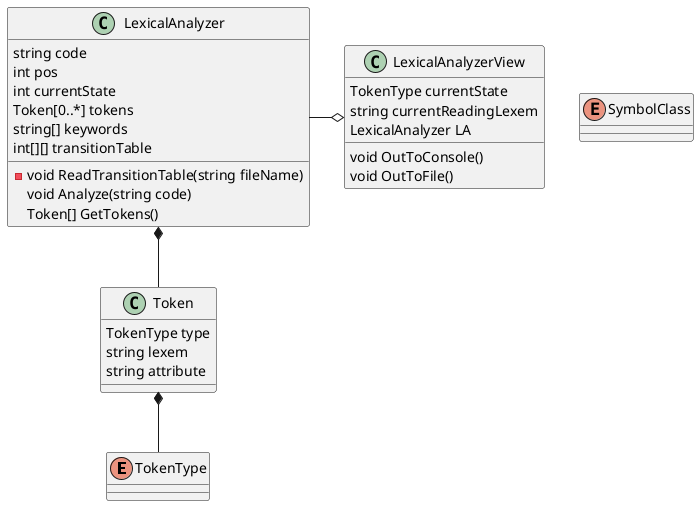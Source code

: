 @startuml "cd"

enum TokenType
{

}

class Token
{
    TokenType type
    string lexem 
    string attribute
}

Token *-- TokenType

class LexicalAnalyzer 
{
    string code 
    int pos
    int currentState
    Token[0..*] tokens
    string[] keywords
    int[][] transitionTable
    -void ReadTransitionTable(string fileName)
    void Analyze(string code)
    Token[] GetTokens()
}

LexicalAnalyzer *-- Token 

class LexicalAnalyzerView
{
    TokenType currentState
    string currentReadingLexem
    LexicalAnalyzer LA 
    void OutToConsole()
    void OutToFile()
}

LexicalAnalyzerView o-left- LexicalAnalyzer

enum SymbolClass
{

}

@enduml 